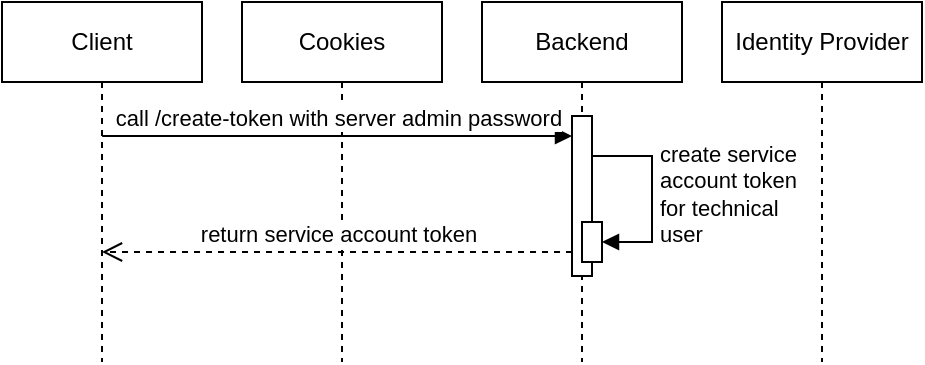 <mxfile version="21.2.1" type="device">
  <diagram name="Page-1" id="xKc_gqe19SuNlB93h_Jf">
    <mxGraphModel dx="1026" dy="743" grid="1" gridSize="10" guides="1" tooltips="1" connect="1" arrows="1" fold="1" page="1" pageScale="1" pageWidth="827" pageHeight="1169" math="0" shadow="0">
      <root>
        <mxCell id="0" />
        <mxCell id="1" parent="0" />
        <mxCell id="tbl4iOeIsYvzAcQzKebY-1" value="Client" style="shape=umlLifeline;perimeter=lifelinePerimeter;whiteSpace=wrap;html=1;container=0;dropTarget=0;collapsible=0;recursiveResize=0;outlineConnect=0;portConstraint=eastwest;newEdgeStyle={&quot;edgeStyle&quot;:&quot;elbowEdgeStyle&quot;,&quot;elbow&quot;:&quot;vertical&quot;,&quot;curved&quot;:0,&quot;rounded&quot;:0};" parent="1" vertex="1">
          <mxGeometry x="220" y="160" width="100" height="180" as="geometry" />
        </mxCell>
        <mxCell id="tbl4iOeIsYvzAcQzKebY-2" value="Backend" style="shape=umlLifeline;perimeter=lifelinePerimeter;whiteSpace=wrap;html=1;container=0;dropTarget=0;collapsible=0;recursiveResize=0;outlineConnect=0;portConstraint=eastwest;newEdgeStyle={&quot;edgeStyle&quot;:&quot;elbowEdgeStyle&quot;,&quot;elbow&quot;:&quot;vertical&quot;,&quot;curved&quot;:0,&quot;rounded&quot;:0};" parent="1" vertex="1">
          <mxGeometry x="460" y="160" width="100" height="180" as="geometry" />
        </mxCell>
        <mxCell id="tbl4iOeIsYvzAcQzKebY-3" value="" style="html=1;points=[];perimeter=orthogonalPerimeter;outlineConnect=0;targetShapes=umlLifeline;portConstraint=eastwest;newEdgeStyle={&quot;edgeStyle&quot;:&quot;elbowEdgeStyle&quot;,&quot;elbow&quot;:&quot;vertical&quot;,&quot;curved&quot;:0,&quot;rounded&quot;:0};" parent="tbl4iOeIsYvzAcQzKebY-2" vertex="1">
          <mxGeometry x="45" y="57" width="10" height="80" as="geometry" />
        </mxCell>
        <mxCell id="tbl4iOeIsYvzAcQzKebY-4" value="" style="html=1;points=[];perimeter=orthogonalPerimeter;outlineConnect=0;targetShapes=umlLifeline;portConstraint=eastwest;newEdgeStyle={&quot;edgeStyle&quot;:&quot;elbowEdgeStyle&quot;,&quot;elbow&quot;:&quot;vertical&quot;,&quot;curved&quot;:0,&quot;rounded&quot;:0};" parent="tbl4iOeIsYvzAcQzKebY-2" vertex="1">
          <mxGeometry x="50" y="110" width="10" height="20" as="geometry" />
        </mxCell>
        <mxCell id="tbl4iOeIsYvzAcQzKebY-5" value="create service &lt;br&gt;account&amp;nbsp;token &lt;br&gt;for technical &lt;br&gt;user" style="html=1;align=left;spacingLeft=2;endArrow=block;rounded=0;edgeStyle=orthogonalEdgeStyle;curved=0;rounded=0;" parent="tbl4iOeIsYvzAcQzKebY-2" target="tbl4iOeIsYvzAcQzKebY-4" edge="1">
          <mxGeometry relative="1" as="geometry">
            <mxPoint x="55" y="77" as="sourcePoint" />
            <Array as="points">
              <mxPoint x="85" y="77" />
              <mxPoint x="85" y="120" />
            </Array>
          </mxGeometry>
        </mxCell>
        <mxCell id="tbl4iOeIsYvzAcQzKebY-6" value="Cookies" style="shape=umlLifeline;perimeter=lifelinePerimeter;whiteSpace=wrap;html=1;container=0;dropTarget=0;collapsible=0;recursiveResize=0;outlineConnect=0;portConstraint=eastwest;newEdgeStyle={&quot;edgeStyle&quot;:&quot;elbowEdgeStyle&quot;,&quot;elbow&quot;:&quot;vertical&quot;,&quot;curved&quot;:0,&quot;rounded&quot;:0};" parent="1" vertex="1">
          <mxGeometry x="340" y="160" width="100" height="180" as="geometry" />
        </mxCell>
        <mxCell id="tbl4iOeIsYvzAcQzKebY-8" value="Identity Provider" style="shape=umlLifeline;perimeter=lifelinePerimeter;whiteSpace=wrap;html=1;container=0;dropTarget=0;collapsible=0;recursiveResize=0;outlineConnect=0;portConstraint=eastwest;newEdgeStyle={&quot;edgeStyle&quot;:&quot;elbowEdgeStyle&quot;,&quot;elbow&quot;:&quot;vertical&quot;,&quot;curved&quot;:0,&quot;rounded&quot;:0};" parent="1" vertex="1">
          <mxGeometry x="580" y="160" width="100" height="180" as="geometry" />
        </mxCell>
        <mxCell id="tbl4iOeIsYvzAcQzKebY-9" value="call /create-token with server admin password" style="html=1;verticalAlign=bottom;endArrow=block;edgeStyle=elbowEdgeStyle;elbow=vertical;curved=0;rounded=0;" parent="1" target="tbl4iOeIsYvzAcQzKebY-3" edge="1">
          <mxGeometry x="-0.001" relative="1" as="geometry">
            <mxPoint x="270.074" y="227" as="sourcePoint" />
            <Array as="points">
              <mxPoint x="400" y="227" />
            </Array>
            <mxPoint as="offset" />
          </mxGeometry>
        </mxCell>
        <mxCell id="tbl4iOeIsYvzAcQzKebY-10" value="return service account token" style="html=1;verticalAlign=bottom;endArrow=open;dashed=1;endSize=8;edgeStyle=elbowEdgeStyle;elbow=vertical;curved=0;rounded=0;entryX=0.501;entryY=0.8;entryDx=0;entryDy=0;entryPerimeter=0;" parent="1" edge="1">
          <mxGeometry x="-0.002" relative="1" as="geometry">
            <mxPoint x="270.1" y="285" as="targetPoint" />
            <Array as="points">
              <mxPoint x="270" y="285" />
            </Array>
            <mxPoint x="505" y="285" as="sourcePoint" />
            <mxPoint as="offset" />
          </mxGeometry>
        </mxCell>
      </root>
    </mxGraphModel>
  </diagram>
</mxfile>
